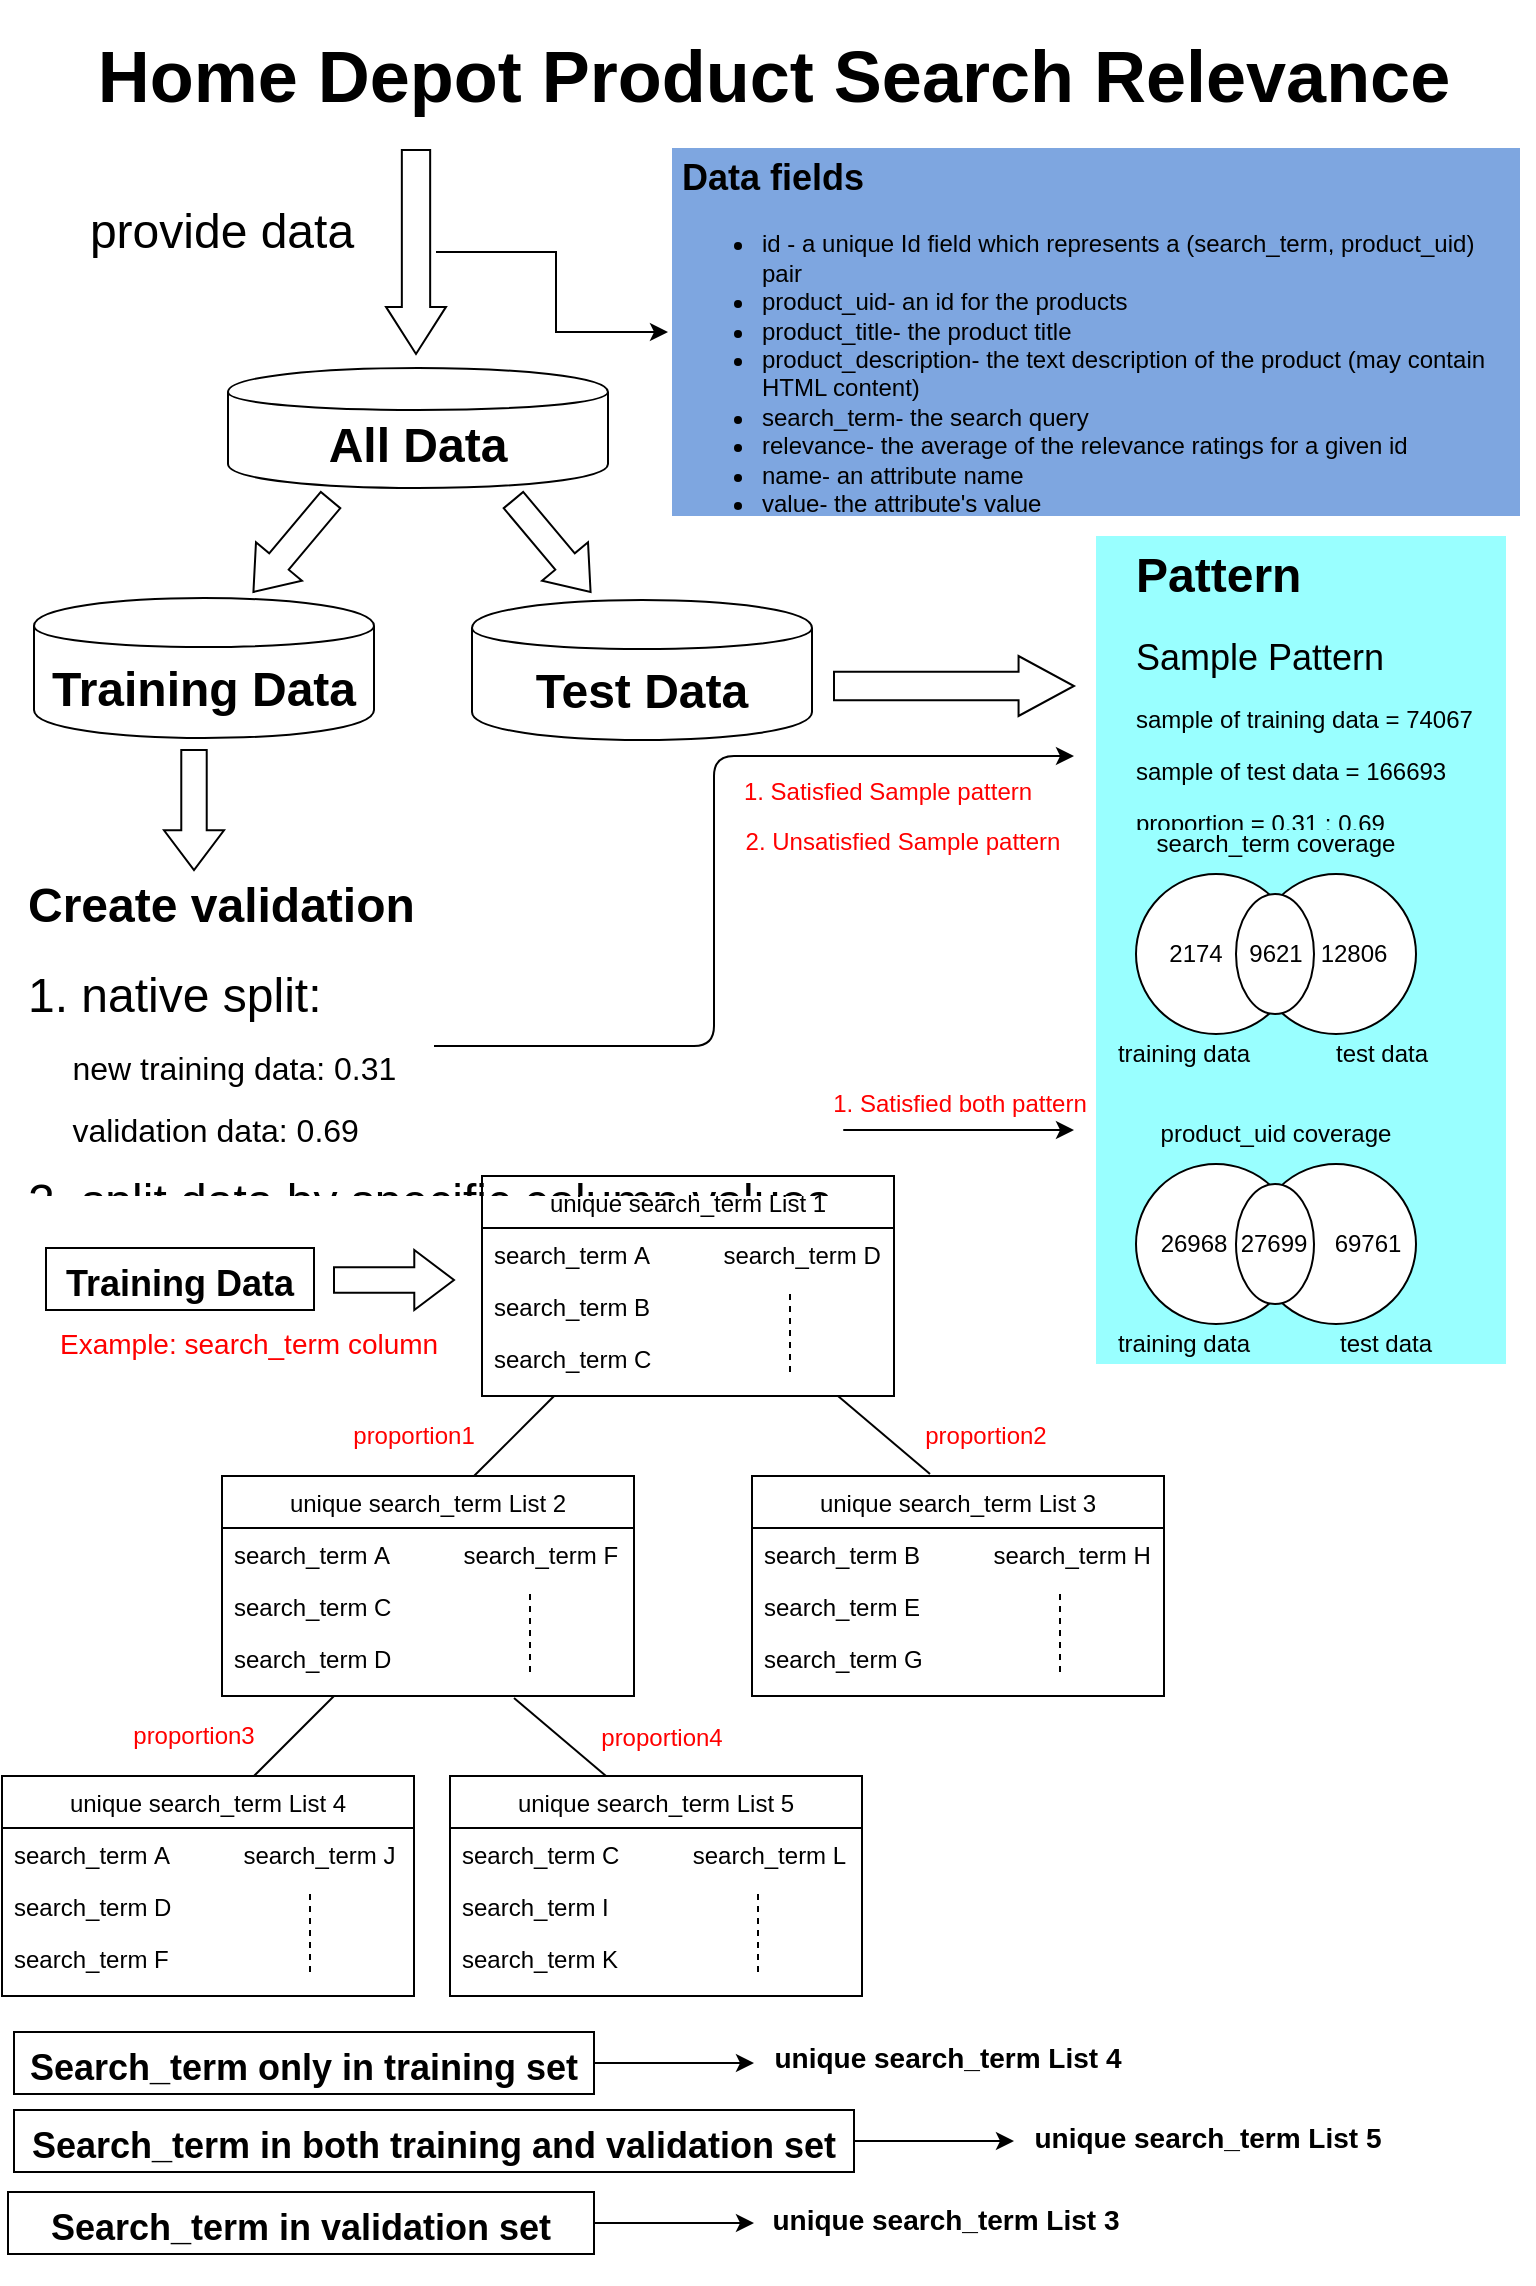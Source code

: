 <mxGraphModel dx="546" dy="570" grid="1" gridSize="10" guides="1" tooltips="1" connect="1" arrows="1" fold="1" page="1" pageScale="1" pageWidth="827" pageHeight="1169" background="#ffffff"><root><mxCell id="0"/><mxCell id="1" parent="0"/><mxCell id="12" value="&lt;h2&gt;Data fields&lt;/h2&gt;&lt;ul&gt;&lt;li&gt;&lt;span&gt;id&lt;/span&gt;&amp;nbsp;-&amp;nbsp;a unique Id field which represents a (search_term, product_uid) pair&lt;/li&gt;&lt;li&gt;&lt;span&gt;product_uid&lt;/span&gt;- an id for the products&lt;/li&gt;&lt;li&gt;&lt;span&gt;product_title&lt;/span&gt;- the product title&lt;/li&gt;&lt;li&gt;&lt;span&gt;product_description&lt;/span&gt;- the text description of the product (may contain HTML content)&lt;/li&gt;&lt;li&gt;&lt;span&gt;search_term&lt;/span&gt;- the search query&lt;/li&gt;&lt;li&gt;&lt;span&gt;relevance&lt;/span&gt;- the average of the relevance ratings for a given id&lt;/li&gt;&lt;li&gt;&lt;span&gt;name&lt;/span&gt;- an attribute name&lt;/li&gt;&lt;li&gt;&lt;span&gt;value&lt;/span&gt;- the attribute's value&lt;/li&gt;&lt;/ul&gt;" style="text;html=1;strokeColor=none;fillColor=#7EA6E0;spacing=5;spacingTop=-20;whiteSpace=wrap;overflow=hidden;rounded=0;" parent="1" vertex="1"><mxGeometry x="369" y="96" width="424" height="184" as="geometry"/></mxCell><mxCell id="3" value="&lt;h1&gt;&lt;font style=&quot;font-size: 36px&quot;&gt;Home Depot Product Search Relevance&lt;/font&gt;&lt;/h1&gt;" style="text;html=1;strokeColor=none;fillColor=none;align=center;verticalAlign=middle;whiteSpace=wrap;rounded=0;" parent="1" vertex="1"><mxGeometry x="40" y="40" width="760" height="40" as="geometry"/></mxCell><mxCell id="154" value="" style="edgeStyle=orthogonalEdgeStyle;rounded=0;html=1;jettySize=auto;orthogonalLoop=1;fontColor=#FF0000;exitX=0.503;exitY=0.116;exitPerimeter=0;" parent="1" edge="1"><mxGeometry relative="1" as="geometry"><mxPoint x="251" y="148" as="sourcePoint"/><mxPoint x="367" y="188" as="targetPoint"/><Array as="points"><mxPoint x="311" y="148"/><mxPoint x="311" y="188"/></Array></mxGeometry></mxCell><mxCell id="8" value="" style="shape=singleArrow;whiteSpace=wrap;html=1;arrowWidth=0.472;arrowSize=0.231;rotation=90;" parent="1" vertex="1"><mxGeometry x="190" y="133" width="102" height="30" as="geometry"/></mxCell><mxCell id="42" style="edgeStyle=orthogonalEdgeStyle;rounded=0;html=1;exitX=0.75;exitY=1;entryX=0.75;entryY=1;jettySize=auto;orthogonalLoop=1;" parent="1" edge="1"><mxGeometry relative="1" as="geometry"><mxPoint x="669" y="670" as="sourcePoint"/><mxPoint x="669" y="670" as="targetPoint"/></mxGeometry></mxCell><mxCell id="48" value="&lt;h1&gt;Create validation&lt;/h1&gt;&lt;p&gt;&lt;font style=&quot;font-size: 24px&quot;&gt;1. native split:&amp;nbsp;&lt;/font&gt;&lt;/p&gt;&lt;p&gt;&lt;font size=&quot;3&quot;&gt;&amp;nbsp; &amp;nbsp; &amp;nbsp;new training data: 0.31&lt;/font&gt;&lt;/p&gt;&lt;p&gt;&lt;font size=&quot;3&quot;&gt;&amp;nbsp; &amp;nbsp; &amp;nbsp;validation data: 0.69&lt;/font&gt;&lt;/p&gt;&lt;p&gt;&lt;font style=&quot;font-size: 24px&quot;&gt;2. split data by specific column values&lt;/font&gt;&lt;/p&gt;&lt;p&gt;&lt;br&gt;&lt;/p&gt;" style="text;html=1;strokeColor=none;fillColor=none;spacing=5;spacingTop=-20;whiteSpace=wrap;overflow=hidden;rounded=0;" parent="1" vertex="1"><mxGeometry x="42" y="455" width="428" height="165" as="geometry"/></mxCell><mxCell id="51" value="" style="shape=singleArrow;whiteSpace=wrap;html=1;arrowWidth=0.424;arrowSize=0.331;rotation=90;" parent="1" vertex="1"><mxGeometry x="100" y="412" width="60" height="30" as="geometry"/></mxCell><mxCell id="52" value="" style="shape=singleArrow;whiteSpace=wrap;html=1;arrowWidth=0.424;arrowSize=0.331;rotation=130;" parent="1" vertex="1"><mxGeometry x="149" y="280" width="60" height="30" as="geometry"/></mxCell><mxCell id="53" value="" style="shape=singleArrow;whiteSpace=wrap;html=1;arrowWidth=0.424;arrowSize=0.331;rotation=50;" parent="1" vertex="1"><mxGeometry x="279" y="280" width="60" height="30" as="geometry"/></mxCell><mxCell id="56" value="" style="edgeStyle=elbowEdgeStyle;elbow=horizontal;endArrow=classic;html=1;" parent="1" edge="1"><mxGeometry width="50" height="50" relative="1" as="geometry"><mxPoint x="250" y="545" as="sourcePoint"/><mxPoint x="570" y="400" as="targetPoint"/><Array as="points"><mxPoint x="390" y="470"/></Array></mxGeometry></mxCell><mxCell id="58" value="" style="endArrow=classic;html=1;" parent="1" edge="1"><mxGeometry width="50" height="50" relative="1" as="geometry"><mxPoint x="490" y="587" as="sourcePoint"/><mxPoint x="570" y="587" as="targetPoint"/><Array as="points"><mxPoint x="450" y="587"/></Array></mxGeometry></mxCell><mxCell id="108" value="" style="group" parent="1" vertex="1" connectable="0"><mxGeometry x="452" y="720" width="108" height="39" as="geometry"/></mxCell><mxCell id="94" value="" style="endArrow=none;html=1;exitX=0.5;exitY=0;" parent="108" edge="1"><mxGeometry width="50" height="50" relative="1" as="geometry"><mxPoint x="46" y="39" as="sourcePoint"/><mxPoint as="targetPoint"/></mxGeometry></mxCell><mxCell id="96" value="&lt;font color=&quot;#ff0000&quot;&gt;&lt;span&gt;proportion&lt;/span&gt;2&lt;/font&gt;" style="text;html=1;strokeColor=none;fillColor=none;align=center;verticalAlign=middle;whiteSpace=wrap;rounded=0;" parent="108" vertex="1"><mxGeometry x="40" y="10" width="68" height="20" as="geometry"/></mxCell><mxCell id="142" value="" style="group" parent="1" vertex="1" connectable="0"><mxGeometry x="37" y="1038" width="703" height="111" as="geometry"/></mxCell><mxCell id="132" value="" style="edgeStyle=orthogonalEdgeStyle;rounded=0;html=1;jettySize=auto;orthogonalLoop=1;" parent="142" source="124" edge="1"><mxGeometry relative="1" as="geometry"><mxPoint x="373" y="15.5" as="targetPoint"/></mxGeometry></mxCell><mxCell id="124" value="&lt;h1&gt;&lt;font style=&quot;font-size: 18px&quot;&gt;Search_term only in training set&lt;/font&gt;&lt;/h1&gt;" style="rounded=0;whiteSpace=wrap;html=1;" parent="142" vertex="1"><mxGeometry x="3" width="290" height="31" as="geometry"/></mxCell><mxCell id="128" value="&lt;h1&gt;&lt;font style=&quot;font-size: 14px&quot;&gt;unique search_term List 4&lt;/font&gt;&lt;/h1&gt;" style="text;html=1;strokeColor=none;fillColor=none;align=center;verticalAlign=middle;whiteSpace=wrap;rounded=0;" parent="142" vertex="1"><mxGeometry x="367" width="206" height="20" as="geometry"/></mxCell><mxCell id="140" value="" style="edgeStyle=orthogonalEdgeStyle;rounded=0;html=1;jettySize=auto;orthogonalLoop=1;" parent="142" source="133" edge="1"><mxGeometry relative="1" as="geometry"><mxPoint x="503" y="54.5" as="targetPoint"/></mxGeometry></mxCell><mxCell id="133" value="&lt;h1&gt;&lt;font style=&quot;font-size: 18px&quot;&gt;Search_term in both training and validation set&lt;/font&gt;&lt;/h1&gt;" style="rounded=0;whiteSpace=wrap;html=1;" parent="142" vertex="1"><mxGeometry x="3" y="39" width="420" height="31" as="geometry"/></mxCell><mxCell id="136" value="" style="edgeStyle=orthogonalEdgeStyle;rounded=0;html=1;jettySize=auto;orthogonalLoop=1;" parent="142" source="134" edge="1"><mxGeometry relative="1" as="geometry"><mxPoint x="373" y="95.5" as="targetPoint"/></mxGeometry></mxCell><mxCell id="134" value="&lt;h1&gt;&lt;font style=&quot;font-size: 18px&quot;&gt;Search_term in validation set&lt;/font&gt;&lt;/h1&gt;" style="rounded=0;whiteSpace=wrap;html=1;" parent="142" vertex="1"><mxGeometry y="80" width="293" height="31" as="geometry"/></mxCell><mxCell id="137" value="&lt;h1&gt;&lt;font style=&quot;font-size: 14px&quot;&gt;unique search_term List 3&lt;/font&gt;&lt;/h1&gt;" style="text;html=1;strokeColor=none;fillColor=none;align=center;verticalAlign=middle;whiteSpace=wrap;rounded=0;" parent="142" vertex="1"><mxGeometry x="366" y="81" width="206" height="20" as="geometry"/></mxCell><mxCell id="138" value="&lt;h1&gt;&lt;font style=&quot;font-size: 14px&quot;&gt;unique search_term List 5&lt;/font&gt;&lt;/h1&gt;" style="text;html=1;strokeColor=none;fillColor=none;align=center;verticalAlign=middle;whiteSpace=wrap;rounded=0;" parent="142" vertex="1"><mxGeometry x="497" y="40" width="206" height="20" as="geometry"/></mxCell><mxCell id="143" value="" style="group;shadow=0;labelBackgroundColor=none;labelBorderColor=none;fillColor=#99FFFF;" parent="1" vertex="1" connectable="0"><mxGeometry x="581" y="290" width="205" height="414" as="geometry"/></mxCell><mxCell id="10" value="&lt;h1&gt;Pattern&lt;/h1&gt;&lt;p&gt;&lt;font style=&quot;font-size: 18px&quot;&gt;Sample Pattern&lt;/font&gt;&lt;/p&gt;&lt;p&gt;sample of training data =&amp;nbsp;74067&lt;/p&gt;&lt;p&gt;sample of test data =&amp;nbsp;166693&lt;/p&gt;&lt;p&gt;&lt;span style=&quot;letter-spacing: 0px&quot;&gt;proportion = 0.31 : 0.69&lt;/span&gt;&lt;br&gt;&lt;/p&gt;&lt;p&gt;&lt;span style=&quot;letter-spacing: 0px&quot;&gt;&lt;br&gt;&lt;/span&gt;&lt;/p&gt;&lt;p&gt;&lt;span style=&quot;letter-spacing: 0px&quot;&gt;&lt;font style=&quot;font-size: 18px&quot;&gt;Feature Pattern&lt;/font&gt;&lt;/span&gt;&lt;/p&gt;&lt;p&gt;&lt;br&gt;&lt;/p&gt;" style="text;html=1;strokeColor=none;fillColor=none;spacing=5;spacingTop=-20;whiteSpace=wrap;overflow=hidden;rounded=0;" parent="143" vertex="1"><mxGeometry x="15" width="190" height="147" as="geometry"/></mxCell><mxCell id="62" value="" style="group" parent="143" vertex="1" connectable="0"><mxGeometry y="139" width="204" height="130" as="geometry"/></mxCell><mxCell id="20" value="" style="ellipse;whiteSpace=wrap;html=1;aspect=fixed;" parent="62" vertex="1"><mxGeometry x="20" y="30" width="80" height="80" as="geometry"/></mxCell><mxCell id="21" value="" style="ellipse;whiteSpace=wrap;html=1;aspect=fixed;" parent="62" vertex="1"><mxGeometry x="80" y="30" width="80" height="80" as="geometry"/></mxCell><mxCell id="25" value="" style="ellipse;whiteSpace=wrap;html=1;" parent="62" vertex="1"><mxGeometry x="70" y="40" width="39" height="60" as="geometry"/></mxCell><mxCell id="26" value="2174" style="text;html=1;strokeColor=none;fillColor=none;align=center;verticalAlign=middle;whiteSpace=wrap;rounded=0;" parent="62" vertex="1"><mxGeometry x="30" y="60" width="40" height="20" as="geometry"/></mxCell><mxCell id="27" value="9621" style="text;html=1;strokeColor=none;fillColor=none;align=center;verticalAlign=middle;whiteSpace=wrap;rounded=0;" parent="62" vertex="1"><mxGeometry x="70" y="60" width="40" height="20" as="geometry"/></mxCell><mxCell id="28" value="12806" style="text;html=1;strokeColor=none;fillColor=none;align=center;verticalAlign=middle;whiteSpace=wrap;rounded=0;" parent="62" vertex="1"><mxGeometry x="109" y="60" width="40" height="20" as="geometry"/></mxCell><mxCell id="30" value="training data" style="text;html=1;strokeColor=none;fillColor=none;align=center;verticalAlign=middle;whiteSpace=wrap;rounded=0;" parent="62" vertex="1"><mxGeometry x="4" y="110" width="80" height="20" as="geometry"/></mxCell><mxCell id="31" value="test data" style="text;html=1;strokeColor=none;fillColor=none;align=center;verticalAlign=middle;whiteSpace=wrap;rounded=0;" parent="62" vertex="1"><mxGeometry x="103" y="110" width="80" height="20" as="geometry"/></mxCell><mxCell id="32" value="&lt;p&gt;search_term&amp;nbsp;coverage&lt;/p&gt;" style="text;html=1;strokeColor=none;fillColor=none;align=center;verticalAlign=middle;whiteSpace=wrap;rounded=0;" parent="62" vertex="1"><mxGeometry x="5" width="170" height="30" as="geometry"/></mxCell><mxCell id="64" value="" style="group" parent="143" vertex="1" connectable="0"><mxGeometry y="284" width="204" height="130" as="geometry"/></mxCell><mxCell id="34" value="" style="ellipse;whiteSpace=wrap;html=1;aspect=fixed;" parent="64" vertex="1"><mxGeometry x="20" y="30" width="80" height="80" as="geometry"/></mxCell><mxCell id="38" value="" style="ellipse;whiteSpace=wrap;html=1;aspect=fixed;" parent="64" vertex="1"><mxGeometry x="80" y="30" width="80" height="80" as="geometry"/></mxCell><mxCell id="37" value="" style="ellipse;whiteSpace=wrap;html=1;" parent="64" vertex="1"><mxGeometry x="70" y="40" width="39" height="60" as="geometry"/></mxCell><mxCell id="33" value="&lt;p&gt;product_uid coverage&lt;/p&gt;" style="text;html=1;strokeColor=none;fillColor=none;align=center;verticalAlign=middle;whiteSpace=wrap;rounded=0;" parent="64" vertex="1"><mxGeometry x="5" width="170" height="30" as="geometry"/></mxCell><mxCell id="40" value="training data" style="text;html=1;strokeColor=none;fillColor=none;align=center;verticalAlign=middle;whiteSpace=wrap;rounded=0;" parent="64" vertex="1"><mxGeometry x="4" y="110" width="80" height="20" as="geometry"/></mxCell><mxCell id="41" value="test data" style="text;html=1;strokeColor=none;fillColor=none;align=center;verticalAlign=middle;whiteSpace=wrap;rounded=0;" parent="64" vertex="1"><mxGeometry x="105" y="110" width="80" height="20" as="geometry"/></mxCell><mxCell id="43" value="27699" style="text;html=1;strokeColor=none;fillColor=none;align=center;verticalAlign=middle;whiteSpace=wrap;rounded=0;" parent="64" vertex="1"><mxGeometry x="69" y="60" width="40" height="20" as="geometry"/></mxCell><mxCell id="44" value="&lt;span&gt;26968&lt;/span&gt;" style="text;html=1;strokeColor=none;fillColor=none;align=center;verticalAlign=middle;whiteSpace=wrap;rounded=0;" parent="64" vertex="1"><mxGeometry x="29" y="60" width="40" height="20" as="geometry"/></mxCell><mxCell id="46" value="&lt;span&gt;69761&lt;/span&gt;" style="text;html=1;strokeColor=none;fillColor=none;align=center;verticalAlign=middle;whiteSpace=wrap;rounded=0;" parent="64" vertex="1"><mxGeometry x="116" y="60" width="40" height="20" as="geometry"/></mxCell><mxCell id="145" value="" style="group;fontColor=#FF0000;" parent="1" vertex="1" connectable="0"><mxGeometry x="401" y="408" width="167" height="45" as="geometry"/></mxCell><mxCell id="57" value="&lt;font color=&quot;#ff0000&quot;&gt;1. Satisfied Sample pattern&lt;/font&gt;" style="text;html=1;strokeColor=none;fillColor=none;align=center;verticalAlign=middle;whiteSpace=wrap;rounded=0;" parent="145" vertex="1"><mxGeometry x="1" width="150" height="20" as="geometry"/></mxCell><mxCell id="144" value="2. Unsatisfied Sample pattern" style="text;html=1;strokeColor=none;fillColor=none;align=center;verticalAlign=middle;whiteSpace=wrap;rounded=0;fontColor=#FF0000;" parent="145" vertex="1"><mxGeometry y="25" width="167" height="20" as="geometry"/></mxCell><mxCell id="146" value="1. Satisfied both pattern" style="text;html=1;strokeColor=none;fillColor=none;align=center;verticalAlign=middle;whiteSpace=wrap;rounded=0;fontColor=#FF0000;" parent="1" vertex="1"><mxGeometry x="439" y="564" width="148" height="20" as="geometry"/></mxCell><mxCell id="147" value="" style="shape=singleArrow;whiteSpace=wrap;html=1;arrowWidth=0.472;arrowSize=0.231;" parent="1" vertex="1"><mxGeometry x="450" y="350" width="120" height="30" as="geometry"/></mxCell><mxCell id="148" value="&lt;span&gt;&lt;font style=&quot;font-size: 24px&quot; color=&quot;#000000&quot;&gt;provide data&lt;/font&gt;&lt;/span&gt;" style="text;html=1;strokeColor=none;fillColor=none;align=center;verticalAlign=middle;whiteSpace=wrap;rounded=0;shadow=0;labelBackgroundColor=none;fontColor=#FF0000;" parent="1" vertex="1"><mxGeometry x="69" y="128" width="150" height="20" as="geometry"/></mxCell><mxCell id="153" value="" style="group" parent="1" vertex="1" connectable="0"><mxGeometry x="34" y="610" width="581" height="410" as="geometry"/></mxCell><mxCell id="119" value="unique search_term List 5" style="swimlane;fontStyle=0;childLayout=stackLayout;horizontal=1;startSize=26;fillColor=none;horizontalStack=0;resizeParent=1;resizeParentMax=0;resizeLast=0;collapsible=1;marginBottom=0;swimlaneFillColor=#ffffff;" parent="153" vertex="1"><mxGeometry x="224" y="300" width="206" height="110" as="geometry"/></mxCell><mxCell id="120" value="search_term C           search_term L" style="text;strokeColor=none;fillColor=none;align=left;verticalAlign=top;spacingLeft=4;spacingRight=4;overflow=hidden;rotatable=0;points=[[0,0.5],[1,0.5]];portConstraint=eastwest;" parent="119" vertex="1"><mxGeometry y="26" width="206" height="26" as="geometry"/></mxCell><mxCell id="121" value="search_term I " style="text;strokeColor=none;fillColor=none;align=left;verticalAlign=top;spacingLeft=4;spacingRight=4;overflow=hidden;rotatable=0;points=[[0,0.5],[1,0.5]];portConstraint=eastwest;" parent="119" vertex="1"><mxGeometry y="52" width="206" height="26" as="geometry"/></mxCell><mxCell id="122" value="search_term K" style="text;strokeColor=none;fillColor=none;align=left;verticalAlign=top;spacingLeft=4;spacingRight=4;overflow=hidden;rotatable=0;points=[[0,0.5],[1,0.5]];portConstraint=eastwest;" parent="119" vertex="1"><mxGeometry y="78" width="206" height="32" as="geometry"/></mxCell><mxCell id="123" value="" style="endArrow=none;dashed=1;html=1;" parent="119" edge="1"><mxGeometry width="50" height="50" relative="1" as="geometry"><mxPoint x="154" y="98" as="sourcePoint"/><mxPoint x="154" y="58" as="targetPoint"/></mxGeometry></mxCell><mxCell id="152" value="" style="group" parent="153" vertex="1" connectable="0"><mxGeometry width="581" height="410" as="geometry"/></mxCell><mxCell id="103" value="unique search_term List 4" style="swimlane;fontStyle=0;childLayout=stackLayout;horizontal=1;startSize=26;fillColor=none;horizontalStack=0;resizeParent=1;resizeParentMax=0;resizeLast=0;collapsible=1;marginBottom=0;swimlaneFillColor=#ffffff;" parent="152" vertex="1"><mxGeometry y="300" width="206" height="110" as="geometry"/></mxCell><mxCell id="104" value="search_term A           search_term J" style="text;strokeColor=none;fillColor=none;align=left;verticalAlign=top;spacingLeft=4;spacingRight=4;overflow=hidden;rotatable=0;points=[[0,0.5],[1,0.5]];portConstraint=eastwest;" parent="103" vertex="1"><mxGeometry y="26" width="206" height="26" as="geometry"/></mxCell><mxCell id="105" value="search_term D " style="text;strokeColor=none;fillColor=none;align=left;verticalAlign=top;spacingLeft=4;spacingRight=4;overflow=hidden;rotatable=0;points=[[0,0.5],[1,0.5]];portConstraint=eastwest;" parent="103" vertex="1"><mxGeometry y="52" width="206" height="26" as="geometry"/></mxCell><mxCell id="106" value="search_term F" style="text;strokeColor=none;fillColor=none;align=left;verticalAlign=top;spacingLeft=4;spacingRight=4;overflow=hidden;rotatable=0;points=[[0,0.5],[1,0.5]];portConstraint=eastwest;" parent="103" vertex="1"><mxGeometry y="78" width="206" height="32" as="geometry"/></mxCell><mxCell id="107" value="" style="endArrow=none;dashed=1;html=1;" parent="103" edge="1"><mxGeometry width="50" height="50" relative="1" as="geometry"><mxPoint x="154" y="98" as="sourcePoint"/><mxPoint x="154" y="58" as="targetPoint"/></mxGeometry></mxCell><mxCell id="151" value="" style="group" parent="152" vertex="1" connectable="0"><mxGeometry x="22" width="559" height="300" as="geometry"/></mxCell><mxCell id="65" value="&lt;h1&gt;&lt;font style=&quot;font-size: 18px&quot;&gt;Training Data&lt;/font&gt;&lt;/h1&gt;" style="rounded=0;whiteSpace=wrap;html=1;" parent="151" vertex="1"><mxGeometry y="36" width="134" height="31" as="geometry"/></mxCell><mxCell id="66" value="" style="shape=singleArrow;whiteSpace=wrap;html=1;arrowWidth=0.424;arrowSize=0.331;" parent="151" vertex="1"><mxGeometry x="144" y="37" width="60" height="30" as="geometry"/></mxCell><mxCell id="81" value="" style="group" parent="151" vertex="1" connectable="0"><mxGeometry x="218" width="206" height="110" as="geometry"/></mxCell><mxCell id="72" value="unique search_term List 1" style="swimlane;fontStyle=0;childLayout=stackLayout;horizontal=1;startSize=26;fillColor=none;horizontalStack=0;resizeParent=1;resizeParentMax=0;resizeLast=0;collapsible=1;marginBottom=0;swimlaneFillColor=#ffffff;" parent="81" vertex="1"><mxGeometry width="206" height="110" as="geometry"/></mxCell><mxCell id="73" value="search_term A           search_term D" style="text;strokeColor=none;fillColor=none;align=left;verticalAlign=top;spacingLeft=4;spacingRight=4;overflow=hidden;rotatable=0;points=[[0,0.5],[1,0.5]];portConstraint=eastwest;" parent="72" vertex="1"><mxGeometry y="26" width="206" height="26" as="geometry"/></mxCell><mxCell id="74" value="search_term B " style="text;strokeColor=none;fillColor=none;align=left;verticalAlign=top;spacingLeft=4;spacingRight=4;overflow=hidden;rotatable=0;points=[[0,0.5],[1,0.5]];portConstraint=eastwest;" parent="72" vertex="1"><mxGeometry y="52" width="206" height="26" as="geometry"/></mxCell><mxCell id="75" value="search_term C" style="text;strokeColor=none;fillColor=none;align=left;verticalAlign=top;spacingLeft=4;spacingRight=4;overflow=hidden;rotatable=0;points=[[0,0.5],[1,0.5]];portConstraint=eastwest;" parent="72" vertex="1"><mxGeometry y="78" width="206" height="32" as="geometry"/></mxCell><mxCell id="80" value="" style="endArrow=none;dashed=1;html=1;" parent="72" edge="1"><mxGeometry width="50" height="50" relative="1" as="geometry"><mxPoint x="154" y="98" as="sourcePoint"/><mxPoint x="154" y="58" as="targetPoint"/></mxGeometry></mxCell><mxCell id="82" value="unique search_term List 2" style="swimlane;fontStyle=0;childLayout=stackLayout;horizontal=1;startSize=26;fillColor=none;horizontalStack=0;resizeParent=1;resizeParentMax=0;resizeLast=0;collapsible=1;marginBottom=0;swimlaneFillColor=#ffffff;" parent="151" vertex="1"><mxGeometry x="88" y="150" width="206" height="110" as="geometry"/></mxCell><mxCell id="83" value="search_term A           search_term F" style="text;strokeColor=none;fillColor=none;align=left;verticalAlign=top;spacingLeft=4;spacingRight=4;overflow=hidden;rotatable=0;points=[[0,0.5],[1,0.5]];portConstraint=eastwest;" parent="82" vertex="1"><mxGeometry y="26" width="206" height="26" as="geometry"/></mxCell><mxCell id="84" value="search_term C " style="text;strokeColor=none;fillColor=none;align=left;verticalAlign=top;spacingLeft=4;spacingRight=4;overflow=hidden;rotatable=0;points=[[0,0.5],[1,0.5]];portConstraint=eastwest;" parent="82" vertex="1"><mxGeometry y="52" width="206" height="26" as="geometry"/></mxCell><mxCell id="85" value="search_term D" style="text;strokeColor=none;fillColor=none;align=left;verticalAlign=top;spacingLeft=4;spacingRight=4;overflow=hidden;rotatable=0;points=[[0,0.5],[1,0.5]];portConstraint=eastwest;" parent="82" vertex="1"><mxGeometry y="78" width="206" height="32" as="geometry"/></mxCell><mxCell id="86" value="" style="endArrow=none;dashed=1;html=1;" parent="82" edge="1"><mxGeometry width="50" height="50" relative="1" as="geometry"><mxPoint x="154" y="98" as="sourcePoint"/><mxPoint x="154" y="58" as="targetPoint"/></mxGeometry></mxCell><mxCell id="87" value="unique search_term List 3" style="swimlane;fontStyle=0;childLayout=stackLayout;horizontal=1;startSize=26;fillColor=none;horizontalStack=0;resizeParent=1;resizeParentMax=0;resizeLast=0;collapsible=1;marginBottom=0;swimlaneFillColor=#ffffff;" parent="151" vertex="1"><mxGeometry x="353" y="150" width="206" height="110" as="geometry"/></mxCell><mxCell id="88" value="search_term B           search_term H" style="text;strokeColor=none;fillColor=none;align=left;verticalAlign=top;spacingLeft=4;spacingRight=4;overflow=hidden;rotatable=0;points=[[0,0.5],[1,0.5]];portConstraint=eastwest;" parent="87" vertex="1"><mxGeometry y="26" width="206" height="26" as="geometry"/></mxCell><mxCell id="89" value="search_term E " style="text;strokeColor=none;fillColor=none;align=left;verticalAlign=top;spacingLeft=4;spacingRight=4;overflow=hidden;rotatable=0;points=[[0,0.5],[1,0.5]];portConstraint=eastwest;" parent="87" vertex="1"><mxGeometry y="52" width="206" height="26" as="geometry"/></mxCell><mxCell id="90" value="search_term G" style="text;strokeColor=none;fillColor=none;align=left;verticalAlign=top;spacingLeft=4;spacingRight=4;overflow=hidden;rotatable=0;points=[[0,0.5],[1,0.5]];portConstraint=eastwest;" parent="87" vertex="1"><mxGeometry y="78" width="206" height="32" as="geometry"/></mxCell><mxCell id="91" value="" style="endArrow=none;dashed=1;html=1;" parent="87" edge="1"><mxGeometry width="50" height="50" relative="1" as="geometry"><mxPoint x="154" y="98" as="sourcePoint"/><mxPoint x="154" y="58" as="targetPoint"/></mxGeometry></mxCell><mxCell id="93" value="" style="endArrow=none;html=1;entryX=0.175;entryY=1;entryPerimeter=0;" parent="151" target="75" edge="1"><mxGeometry width="50" height="50" relative="1" as="geometry"><mxPoint x="214" y="150" as="sourcePoint"/><mxPoint x="254" y="120" as="targetPoint"/></mxGeometry></mxCell><mxCell id="95" value="&lt;font color=&quot;#ff0000&quot;&gt;&lt;span&gt;proportion&lt;/span&gt;1&lt;/font&gt;" style="text;html=1;strokeColor=none;fillColor=none;align=center;verticalAlign=middle;whiteSpace=wrap;rounded=0;" parent="151" vertex="1"><mxGeometry x="154" y="120" width="60" height="20" as="geometry"/></mxCell><mxCell id="102" value="" style="group" parent="151" vertex="1" connectable="0"><mxGeometry x="44" y="260" width="100" height="40" as="geometry"/></mxCell><mxCell id="98" value="&lt;span&gt;&lt;font color=&quot;#ff0000&quot;&gt;proportion3&lt;/font&gt;&lt;/span&gt;" style="text;html=1;strokeColor=none;fillColor=none;align=center;verticalAlign=middle;whiteSpace=wrap;rounded=0;" parent="102" vertex="1"><mxGeometry y="10" width="60" height="20" as="geometry"/></mxCell><mxCell id="99" value="" style="endArrow=none;html=1;entryX=0.175;entryY=1;entryPerimeter=0;" parent="102" edge="1"><mxGeometry width="50" height="50" relative="1" as="geometry"><mxPoint x="60" y="40" as="sourcePoint"/><mxPoint x="100" as="targetPoint"/></mxGeometry></mxCell><mxCell id="113" value="" style="group" parent="151" vertex="1" connectable="0"><mxGeometry x="234" y="261" width="108" height="39" as="geometry"/></mxCell><mxCell id="114" value="" style="endArrow=none;html=1;exitX=0.5;exitY=0;" parent="113" edge="1"><mxGeometry width="50" height="50" relative="1" as="geometry"><mxPoint x="46" y="39" as="sourcePoint"/><mxPoint as="targetPoint"/></mxGeometry></mxCell><mxCell id="115" value="&lt;span&gt;&lt;font color=&quot;#ff0000&quot;&gt;proportion4&lt;/font&gt;&lt;/span&gt;" style="text;html=1;strokeColor=none;fillColor=none;align=center;verticalAlign=middle;whiteSpace=wrap;rounded=0;" parent="113" vertex="1"><mxGeometry x="40" y="10" width="68" height="20" as="geometry"/></mxCell><mxCell id="160" value="&lt;font style=&quot;font-size: 14px&quot; color=&quot;#ff0000&quot;&gt;Example: search_term column&lt;/font&gt;" style="text;html=1;resizable=0;points=[];autosize=1;align=left;verticalAlign=top;spacingTop=-4;" parent="151" vertex="1"><mxGeometry x="5" y="73" width="200" height="20" as="geometry"/></mxCell><mxCell id="155" value="&lt;h1&gt;All Data&lt;/h1&gt;" style="shape=cylinder;whiteSpace=wrap;html=1;boundedLbl=1;" parent="1" vertex="1"><mxGeometry x="147" y="206" width="190" height="60" as="geometry"/></mxCell><mxCell id="158" value="&lt;h1&gt;Training Data&lt;/h1&gt;" style="shape=cylinder;whiteSpace=wrap;html=1;boundedLbl=1;" parent="1" vertex="1"><mxGeometry x="50" y="321" width="170" height="70" as="geometry"/></mxCell><mxCell id="159" value="&lt;h1&gt;Test Data&lt;/h1&gt;" style="shape=cylinder;whiteSpace=wrap;html=1;boundedLbl=1;" parent="1" vertex="1"><mxGeometry x="269" y="322" width="170" height="70" as="geometry"/></mxCell></root></mxGraphModel>